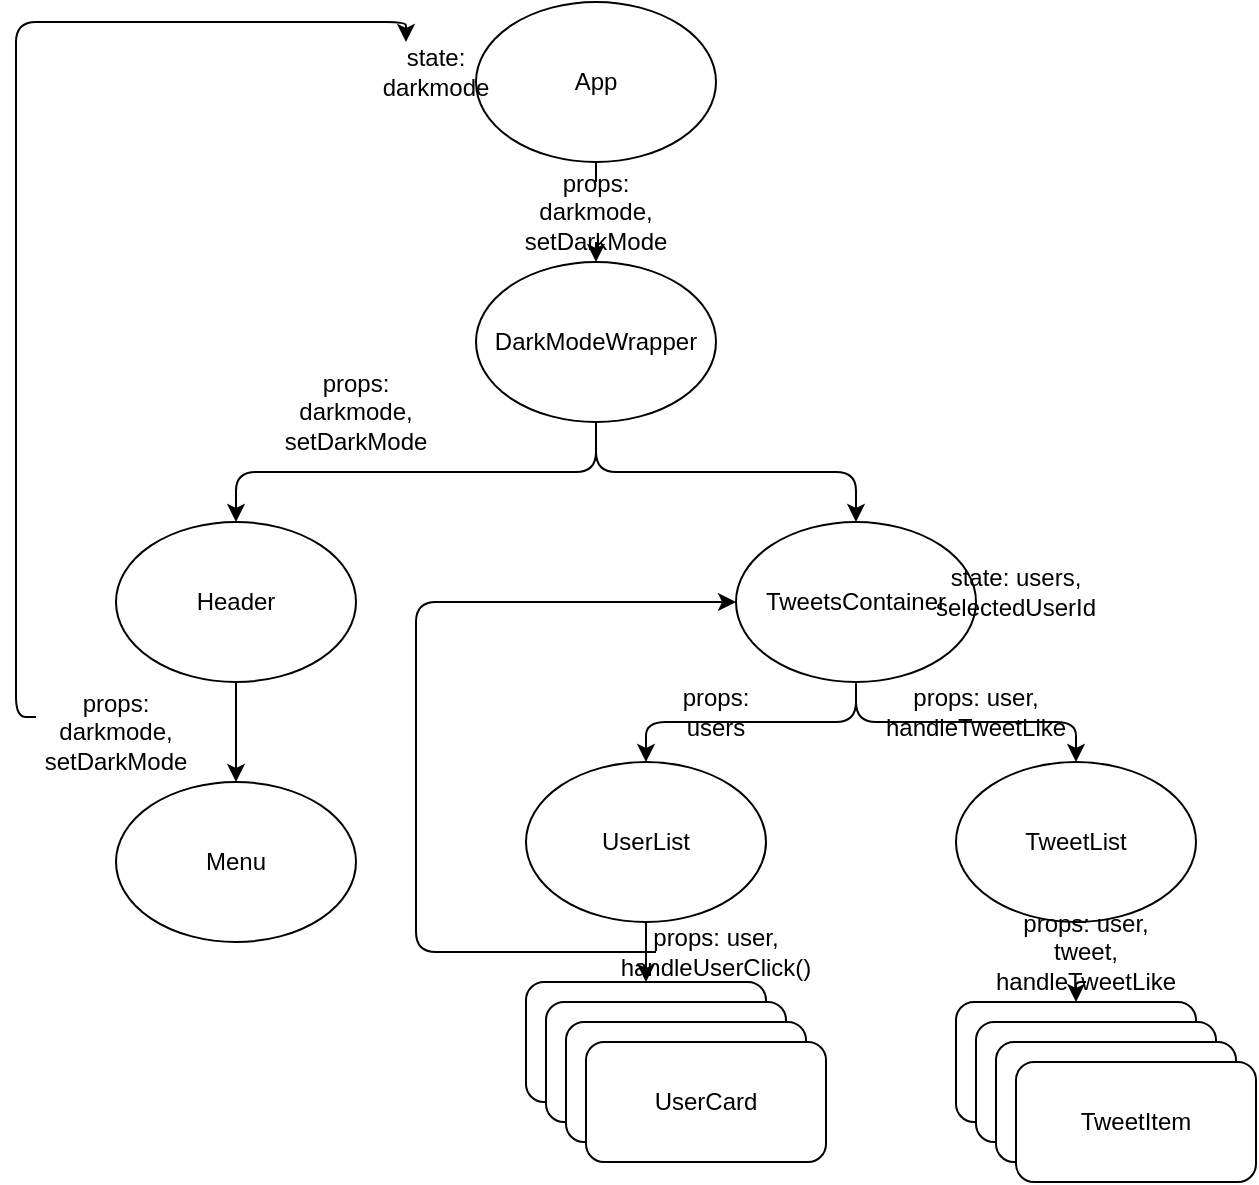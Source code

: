 <mxfile>
    <diagram id="sHSwq9yW_AYUCRtAvZlo" name="Page-1">
        <mxGraphModel dx="936" dy="689" grid="1" gridSize="10" guides="1" tooltips="1" connect="1" arrows="1" fold="1" page="1" pageScale="1" pageWidth="850" pageHeight="1100" math="0" shadow="0">
            <root>
                <mxCell id="0"/>
                <mxCell id="1" parent="0"/>
                <mxCell id="19" style="edgeStyle=orthogonalEdgeStyle;html=1;exitX=0.5;exitY=1;exitDx=0;exitDy=0;startArrow=none;" parent="1" source="27" target="3" edge="1">
                    <mxGeometry relative="1" as="geometry"/>
                </mxCell>
                <mxCell id="2" value="App" style="ellipse;whiteSpace=wrap;html=1;" parent="1" vertex="1">
                    <mxGeometry x="280" y="60" width="120" height="80" as="geometry"/>
                </mxCell>
                <mxCell id="20" style="edgeStyle=orthogonalEdgeStyle;html=1;exitX=0.5;exitY=1;exitDx=0;exitDy=0;entryX=0.5;entryY=0;entryDx=0;entryDy=0;" parent="1" source="3" target="4" edge="1">
                    <mxGeometry relative="1" as="geometry"/>
                </mxCell>
                <mxCell id="21" style="edgeStyle=orthogonalEdgeStyle;html=1;exitX=0.5;exitY=1;exitDx=0;exitDy=0;entryX=0.5;entryY=0;entryDx=0;entryDy=0;" parent="1" source="3" target="6" edge="1">
                    <mxGeometry relative="1" as="geometry"/>
                </mxCell>
                <mxCell id="3" value="DarkModeWrapper" style="ellipse;whiteSpace=wrap;html=1;" parent="1" vertex="1">
                    <mxGeometry x="280" y="190" width="120" height="80" as="geometry"/>
                </mxCell>
                <mxCell id="22" style="edgeStyle=orthogonalEdgeStyle;html=1;exitX=0.5;exitY=1;exitDx=0;exitDy=0;" parent="1" source="4" target="5" edge="1">
                    <mxGeometry relative="1" as="geometry"/>
                </mxCell>
                <mxCell id="4" value="Header" style="ellipse;whiteSpace=wrap;html=1;" parent="1" vertex="1">
                    <mxGeometry x="100" y="320" width="120" height="80" as="geometry"/>
                </mxCell>
                <mxCell id="5" value="Menu" style="ellipse;whiteSpace=wrap;html=1;" parent="1" vertex="1">
                    <mxGeometry x="100" y="450" width="120" height="80" as="geometry"/>
                </mxCell>
                <mxCell id="23" style="edgeStyle=orthogonalEdgeStyle;html=1;exitX=0.5;exitY=1;exitDx=0;exitDy=0;entryX=0.5;entryY=0;entryDx=0;entryDy=0;" parent="1" source="6" target="7" edge="1">
                    <mxGeometry relative="1" as="geometry"/>
                </mxCell>
                <mxCell id="24" style="edgeStyle=orthogonalEdgeStyle;html=1;exitX=0.5;exitY=1;exitDx=0;exitDy=0;" parent="1" source="6" target="8" edge="1">
                    <mxGeometry relative="1" as="geometry"/>
                </mxCell>
                <mxCell id="6" value="TweetsContainer" style="ellipse;whiteSpace=wrap;html=1;" parent="1" vertex="1">
                    <mxGeometry x="410" y="320" width="120" height="80" as="geometry"/>
                </mxCell>
                <mxCell id="25" style="edgeStyle=orthogonalEdgeStyle;html=1;exitX=0.5;exitY=1;exitDx=0;exitDy=0;entryX=0.5;entryY=0;entryDx=0;entryDy=0;" parent="1" source="7" target="9" edge="1">
                    <mxGeometry relative="1" as="geometry"/>
                </mxCell>
                <mxCell id="7" value="UserList" style="ellipse;whiteSpace=wrap;html=1;" parent="1" vertex="1">
                    <mxGeometry x="305" y="440" width="120" height="80" as="geometry"/>
                </mxCell>
                <mxCell id="26" style="edgeStyle=orthogonalEdgeStyle;html=1;exitX=0.5;exitY=1;exitDx=0;exitDy=0;entryX=0.5;entryY=0;entryDx=0;entryDy=0;startArrow=none;" parent="1" source="33" target="12" edge="1">
                    <mxGeometry relative="1" as="geometry"/>
                </mxCell>
                <mxCell id="8" value="TweetList" style="ellipse;whiteSpace=wrap;html=1;" parent="1" vertex="1">
                    <mxGeometry x="520" y="440" width="120" height="80" as="geometry"/>
                </mxCell>
                <mxCell id="9" value="UserCard" style="rounded=1;whiteSpace=wrap;html=1;" parent="1" vertex="1">
                    <mxGeometry x="305" y="550" width="120" height="60" as="geometry"/>
                </mxCell>
                <mxCell id="10" value="UserCard" style="rounded=1;whiteSpace=wrap;html=1;" parent="1" vertex="1">
                    <mxGeometry x="315" y="560" width="120" height="60" as="geometry"/>
                </mxCell>
                <mxCell id="11" value="UserCard" style="rounded=1;whiteSpace=wrap;html=1;" parent="1" vertex="1">
                    <mxGeometry x="325" y="570" width="120" height="60" as="geometry"/>
                </mxCell>
                <mxCell id="12" value="TweetItem" style="rounded=1;whiteSpace=wrap;html=1;" parent="1" vertex="1">
                    <mxGeometry x="520" y="560" width="120" height="60" as="geometry"/>
                </mxCell>
                <mxCell id="13" value="TweetItem" style="rounded=1;whiteSpace=wrap;html=1;" parent="1" vertex="1">
                    <mxGeometry x="530" y="570" width="120" height="60" as="geometry"/>
                </mxCell>
                <mxCell id="14" value="TweetItem" style="rounded=1;whiteSpace=wrap;html=1;" parent="1" vertex="1">
                    <mxGeometry x="540" y="580" width="120" height="60" as="geometry"/>
                </mxCell>
                <mxCell id="15" value="TweetItem" style="rounded=1;whiteSpace=wrap;html=1;" parent="1" vertex="1">
                    <mxGeometry x="550" y="590" width="120" height="60" as="geometry"/>
                </mxCell>
                <mxCell id="16" value="UserCard" style="rounded=1;whiteSpace=wrap;html=1;" parent="1" vertex="1">
                    <mxGeometry x="335" y="580" width="120" height="60" as="geometry"/>
                </mxCell>
                <mxCell id="27" value="props: darkmode, setDarkMode" style="text;html=1;strokeColor=none;fillColor=none;align=center;verticalAlign=middle;whiteSpace=wrap;rounded=0;" parent="1" vertex="1">
                    <mxGeometry x="310" y="150" width="60" height="30" as="geometry"/>
                </mxCell>
                <mxCell id="28" value="" style="edgeStyle=orthogonalEdgeStyle;html=1;exitX=0.5;exitY=1;exitDx=0;exitDy=0;endArrow=none;" parent="1" source="2" target="27" edge="1">
                    <mxGeometry relative="1" as="geometry">
                        <mxPoint x="340" y="140" as="sourcePoint"/>
                        <mxPoint x="340" y="190" as="targetPoint"/>
                    </mxGeometry>
                </mxCell>
                <mxCell id="29" value="state: darkmode" style="text;html=1;strokeColor=none;fillColor=none;align=center;verticalAlign=middle;whiteSpace=wrap;rounded=0;" parent="1" vertex="1">
                    <mxGeometry x="230" y="80" width="60" height="30" as="geometry"/>
                </mxCell>
                <mxCell id="30" value="state: users,&lt;br&gt;selectedUserId" style="text;html=1;strokeColor=none;fillColor=none;align=center;verticalAlign=middle;whiteSpace=wrap;rounded=0;" parent="1" vertex="1">
                    <mxGeometry x="520" y="340" width="60" height="30" as="geometry"/>
                </mxCell>
                <mxCell id="31" value="props: users" style="text;html=1;strokeColor=none;fillColor=none;align=center;verticalAlign=middle;whiteSpace=wrap;rounded=0;" parent="1" vertex="1">
                    <mxGeometry x="370" y="400" width="60" height="30" as="geometry"/>
                </mxCell>
                <mxCell id="32" value="props: user, handleTweetLike" style="text;html=1;strokeColor=none;fillColor=none;align=center;verticalAlign=middle;whiteSpace=wrap;rounded=0;" parent="1" vertex="1">
                    <mxGeometry x="500" y="400" width="60" height="30" as="geometry"/>
                </mxCell>
                <mxCell id="33" value="props: user, tweet, handleTweetLike" style="text;html=1;strokeColor=none;fillColor=none;align=center;verticalAlign=middle;whiteSpace=wrap;rounded=0;" parent="1" vertex="1">
                    <mxGeometry x="550" y="520" width="70" height="30" as="geometry"/>
                </mxCell>
                <mxCell id="34" value="" style="edgeStyle=orthogonalEdgeStyle;html=1;exitX=0.5;exitY=1;exitDx=0;exitDy=0;entryX=0.5;entryY=0;entryDx=0;entryDy=0;endArrow=none;" parent="1" source="8" target="33" edge="1">
                    <mxGeometry relative="1" as="geometry">
                        <mxPoint x="580" y="520" as="sourcePoint"/>
                        <mxPoint x="580" y="560" as="targetPoint"/>
                    </mxGeometry>
                </mxCell>
                <mxCell id="43" style="edgeStyle=orthogonalEdgeStyle;html=1;exitX=0;exitY=0.5;exitDx=0;exitDy=0;entryX=0;entryY=0.5;entryDx=0;entryDy=0;" edge="1" parent="1" source="36" target="6">
                    <mxGeometry relative="1" as="geometry">
                        <Array as="points">
                            <mxPoint x="250" y="535"/>
                            <mxPoint x="250" y="360"/>
                        </Array>
                    </mxGeometry>
                </mxCell>
                <mxCell id="36" value="props: user, handleUserClick()" style="text;html=1;strokeColor=none;fillColor=none;align=center;verticalAlign=middle;whiteSpace=wrap;rounded=0;" parent="1" vertex="1">
                    <mxGeometry x="370" y="520" width="60" height="30" as="geometry"/>
                </mxCell>
                <mxCell id="38" value="props: darkmode, setDarkMode" style="text;html=1;strokeColor=none;fillColor=none;align=center;verticalAlign=middle;whiteSpace=wrap;rounded=0;" vertex="1" parent="1">
                    <mxGeometry x="190" y="250" width="60" height="30" as="geometry"/>
                </mxCell>
                <mxCell id="42" style="edgeStyle=orthogonalEdgeStyle;html=1;exitX=0;exitY=0.25;exitDx=0;exitDy=0;entryX=0.25;entryY=0;entryDx=0;entryDy=0;" edge="1" parent="1" source="40" target="29">
                    <mxGeometry relative="1" as="geometry"/>
                </mxCell>
                <mxCell id="40" value="props: darkmode, setDarkMode" style="text;html=1;strokeColor=none;fillColor=none;align=center;verticalAlign=middle;whiteSpace=wrap;rounded=0;" vertex="1" parent="1">
                    <mxGeometry x="60" y="410" width="80" height="30" as="geometry"/>
                </mxCell>
            </root>
        </mxGraphModel>
    </diagram>
</mxfile>